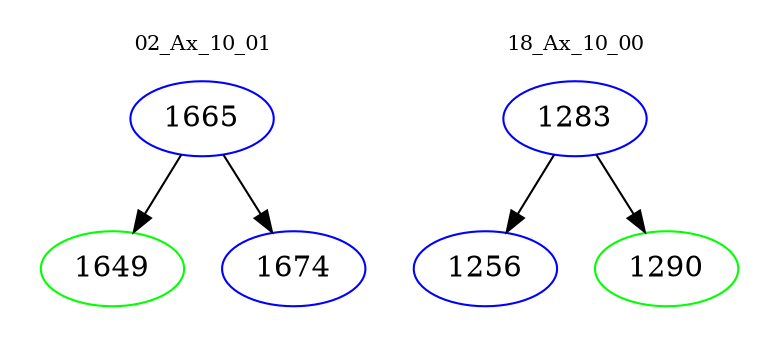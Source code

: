 digraph{
subgraph cluster_0 {
color = white
label = "02_Ax_10_01";
fontsize=10;
T0_1665 [label="1665", color="blue"]
T0_1665 -> T0_1649 [color="black"]
T0_1649 [label="1649", color="green"]
T0_1665 -> T0_1674 [color="black"]
T0_1674 [label="1674", color="blue"]
}
subgraph cluster_1 {
color = white
label = "18_Ax_10_00";
fontsize=10;
T1_1283 [label="1283", color="blue"]
T1_1283 -> T1_1256 [color="black"]
T1_1256 [label="1256", color="blue"]
T1_1283 -> T1_1290 [color="black"]
T1_1290 [label="1290", color="green"]
}
}
